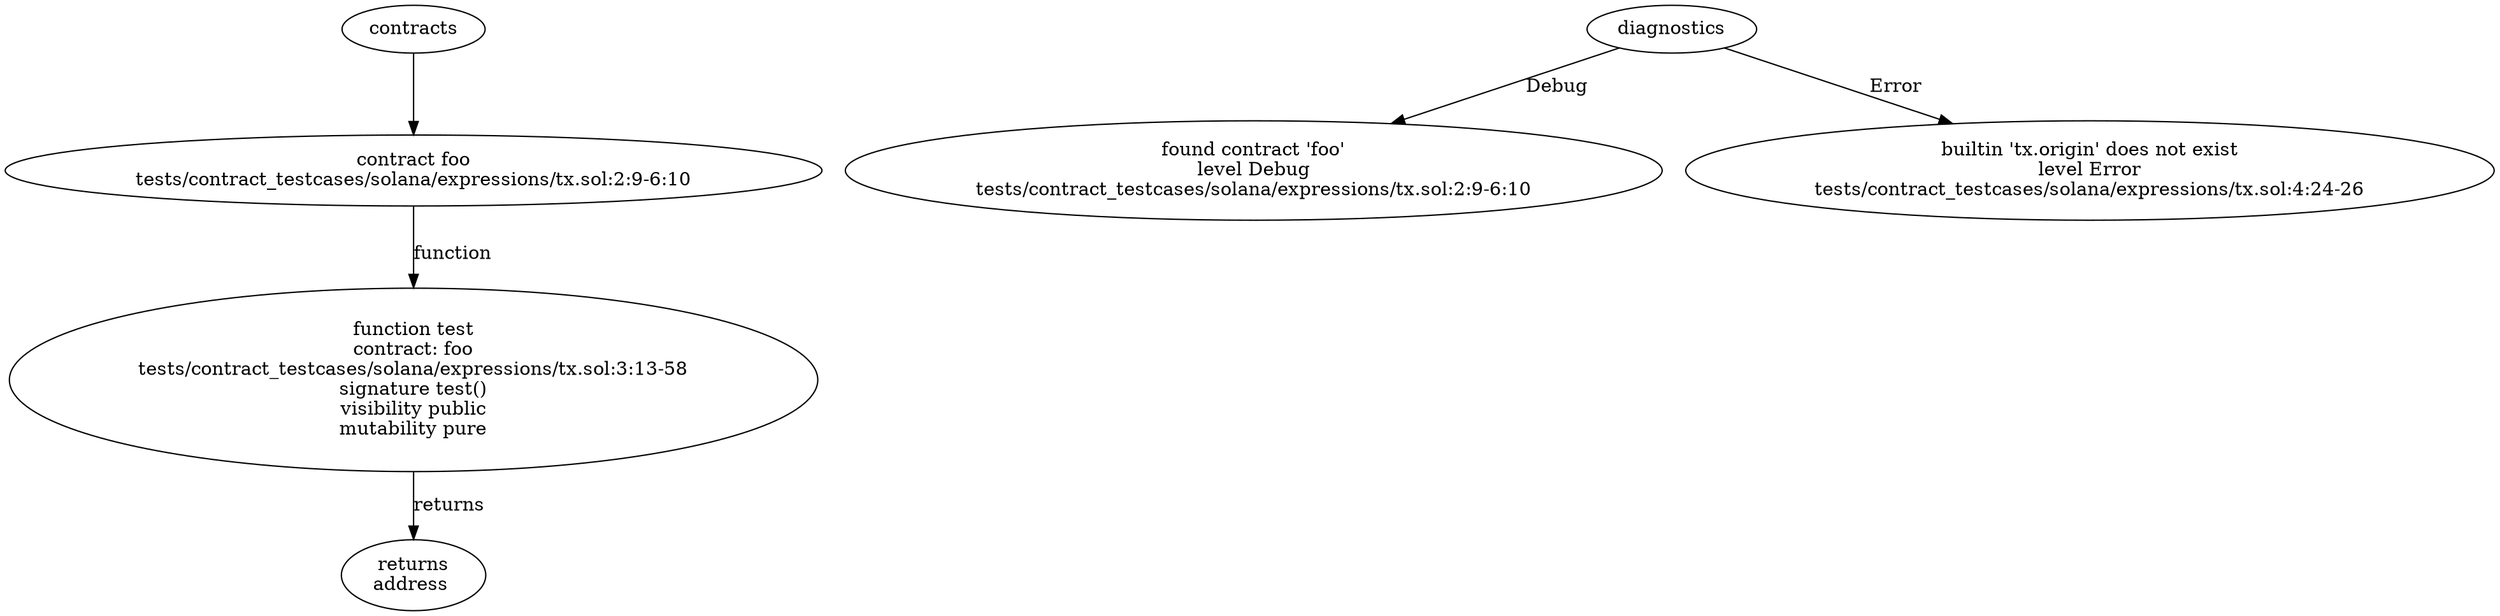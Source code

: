 strict digraph "tests/contract_testcases/solana/expressions/tx.sol" {
	contract [label="contract foo\ntests/contract_testcases/solana/expressions/tx.sol:2:9-6:10"]
	test [label="function test\ncontract: foo\ntests/contract_testcases/solana/expressions/tx.sol:3:13-58\nsignature test()\nvisibility public\nmutability pure"]
	returns [label="returns\naddress "]
	diagnostic [label="found contract 'foo'\nlevel Debug\ntests/contract_testcases/solana/expressions/tx.sol:2:9-6:10"]
	diagnostic_6 [label="builtin 'tx.origin' does not exist\nlevel Error\ntests/contract_testcases/solana/expressions/tx.sol:4:24-26"]
	contracts -> contract
	contract -> test [label="function"]
	test -> returns [label="returns"]
	diagnostics -> diagnostic [label="Debug"]
	diagnostics -> diagnostic_6 [label="Error"]
}
